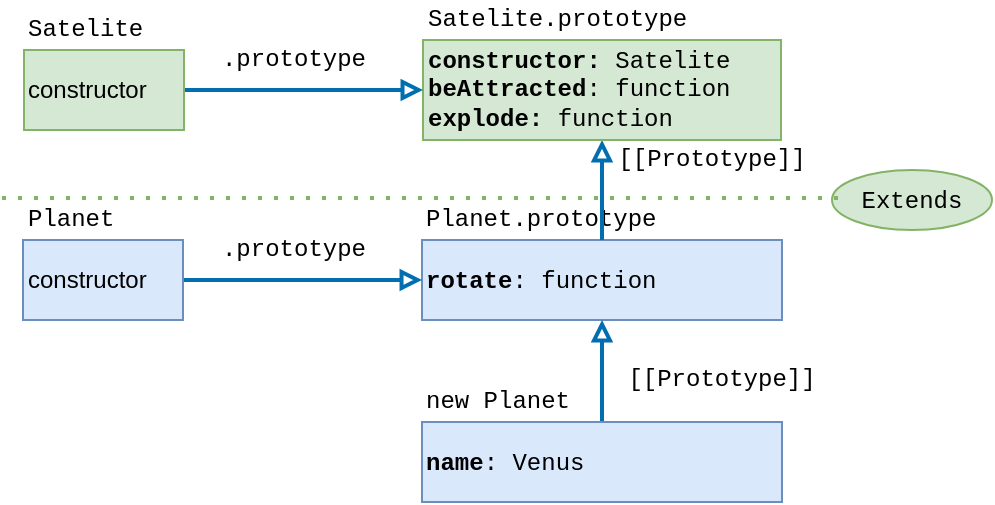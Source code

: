<mxfile version="13.9.2" type="device"><diagram id="G4lC8IHX1gQXWufbDAQG" name="Page-1"><mxGraphModel dx="1422" dy="800" grid="1" gridSize="10" guides="1" tooltips="1" connect="1" arrows="1" fold="1" page="1" pageScale="1" pageWidth="850" pageHeight="1100" math="0" shadow="0"><root><mxCell id="0"/><mxCell id="1" parent="0"/><mxCell id="G-QbIk06dg5OsIXDpbq2-18" value="&lt;font face=&quot;Courier New&quot;&gt;Extends&lt;/font&gt;" style="ellipse;whiteSpace=wrap;html=1;fillColor=#d5e8d4;strokeColor=#82b366;" vertex="1" parent="1"><mxGeometry x="535" y="345" width="80" height="30" as="geometry"/></mxCell><mxCell id="-8d3LaQ3BkcYCHITijcK-1" value="&lt;div align=&quot;left&quot;&gt;&lt;font face=&quot;Courier New&quot;&gt;&lt;b&gt;rotate&lt;/b&gt;: function&lt;br&gt;&lt;/font&gt;&lt;/div&gt;" style="rounded=0;whiteSpace=wrap;html=1;fillColor=#dae8fc;strokeColor=#6c8ebf;align=left;" parent="1" vertex="1"><mxGeometry x="330" y="380" width="180" height="40" as="geometry"/></mxCell><mxCell id="-8d3LaQ3BkcYCHITijcK-2" value="Planet.prototype" style="text;html=1;strokeColor=none;fillColor=none;align=left;verticalAlign=middle;whiteSpace=wrap;rounded=0;fontFamily=Courier New;" parent="1" vertex="1"><mxGeometry x="330" y="360" width="70" height="20" as="geometry"/></mxCell><mxCell id="-8d3LaQ3BkcYCHITijcK-11" style="edgeStyle=orthogonalEdgeStyle;rounded=0;orthogonalLoop=1;jettySize=auto;html=1;exitX=0.5;exitY=0;exitDx=0;exitDy=0;entryX=0.5;entryY=1;entryDx=0;entryDy=0;fontFamily=Courier New;strokeWidth=2;endArrow=block;endFill=0;fillColor=#1ba1e2;strokeColor=#006EAF;" parent="1" edge="1"><mxGeometry relative="1" as="geometry"><mxPoint x="420" y="380" as="sourcePoint"/><mxPoint x="420" y="330" as="targetPoint"/></mxGeometry></mxCell><mxCell id="-8d3LaQ3BkcYCHITijcK-12" value="[[Prototype]]" style="text;html=1;strokeColor=none;fillColor=none;align=center;verticalAlign=middle;whiteSpace=wrap;rounded=0;fontFamily=Courier New;" parent="1" vertex="1"><mxGeometry x="420" y="330" width="110" height="20" as="geometry"/></mxCell><mxCell id="-8d3LaQ3BkcYCHITijcK-14" value="&lt;div&gt;&lt;b&gt;constructor: &lt;/b&gt;Satelite&lt;b&gt;&lt;br&gt;&lt;/b&gt;&lt;/div&gt;&lt;div&gt;&lt;b&gt;beAttracted&lt;/b&gt;: function&lt;/div&gt;&lt;div&gt;&lt;b&gt;explode: &lt;/b&gt;function&lt;br&gt;&lt;/div&gt;" style="rounded=0;whiteSpace=wrap;html=1;fillColor=#d5e8d4;strokeColor=#82b366;align=left;fontFamily=Courier New;" parent="1" vertex="1"><mxGeometry x="330.5" y="280" width="179" height="50" as="geometry"/></mxCell><mxCell id="-8d3LaQ3BkcYCHITijcK-16" value="Satelite.prototype" style="text;html=1;strokeColor=none;fillColor=none;align=left;verticalAlign=middle;whiteSpace=wrap;rounded=0;fontFamily=Courier New;" parent="1" vertex="1"><mxGeometry x="330.5" y="260" width="70" height="20" as="geometry"/></mxCell><mxCell id="G-QbIk06dg5OsIXDpbq2-3" style="edgeStyle=orthogonalEdgeStyle;rounded=0;orthogonalLoop=1;jettySize=auto;html=1;exitX=1;exitY=0.5;exitDx=0;exitDy=0;entryX=0;entryY=0.5;entryDx=0;entryDy=0;strokeWidth=2;fillColor=#1ba1e2;strokeColor=#006EAF;endArrow=block;endFill=0;" edge="1" parent="1" source="G-QbIk06dg5OsIXDpbq2-1" target="-8d3LaQ3BkcYCHITijcK-14"><mxGeometry relative="1" as="geometry"/></mxCell><mxCell id="G-QbIk06dg5OsIXDpbq2-1" value="constructor" style="rounded=0;whiteSpace=wrap;html=1;fillColor=#d5e8d4;strokeColor=#82b366;align=left;" vertex="1" parent="1"><mxGeometry x="131" y="285" width="80" height="40" as="geometry"/></mxCell><mxCell id="G-QbIk06dg5OsIXDpbq2-2" value="Satelite" style="text;html=1;strokeColor=none;fillColor=none;align=left;verticalAlign=middle;whiteSpace=wrap;rounded=0;fontFamily=Courier New;" vertex="1" parent="1"><mxGeometry x="131" y="265" width="70" height="20" as="geometry"/></mxCell><mxCell id="G-QbIk06dg5OsIXDpbq2-4" value=".prototype" style="text;html=1;strokeColor=none;fillColor=none;align=center;verticalAlign=middle;whiteSpace=wrap;rounded=0;fontFamily=Courier New;" vertex="1" parent="1"><mxGeometry x="211" y="280" width="110" height="20" as="geometry"/></mxCell><mxCell id="G-QbIk06dg5OsIXDpbq2-7" style="edgeStyle=orthogonalEdgeStyle;rounded=0;orthogonalLoop=1;jettySize=auto;html=1;exitX=0.5;exitY=0;exitDx=0;exitDy=0;entryX=0.5;entryY=1;entryDx=0;entryDy=0;endArrow=block;endFill=0;strokeWidth=2;fillColor=#1ba1e2;strokeColor=#006EAF;" edge="1" parent="1" source="G-QbIk06dg5OsIXDpbq2-5" target="-8d3LaQ3BkcYCHITijcK-1"><mxGeometry relative="1" as="geometry"/></mxCell><mxCell id="G-QbIk06dg5OsIXDpbq2-5" value="&lt;div align=&quot;left&quot;&gt;&lt;font face=&quot;Courier New&quot;&gt;&lt;b&gt;name&lt;/b&gt;: Venus&lt;br&gt;&lt;/font&gt;&lt;/div&gt;" style="rounded=0;whiteSpace=wrap;html=1;fillColor=#dae8fc;strokeColor=#6c8ebf;align=left;" vertex="1" parent="1"><mxGeometry x="330" y="471" width="180" height="40" as="geometry"/></mxCell><mxCell id="G-QbIk06dg5OsIXDpbq2-6" value="new Planet" style="text;html=1;strokeColor=none;fillColor=none;align=left;verticalAlign=middle;whiteSpace=wrap;rounded=0;fontFamily=Courier New;" vertex="1" parent="1"><mxGeometry x="330" y="451" width="80.5" height="20" as="geometry"/></mxCell><mxCell id="G-QbIk06dg5OsIXDpbq2-10" style="edgeStyle=orthogonalEdgeStyle;rounded=0;orthogonalLoop=1;jettySize=auto;html=1;exitX=1;exitY=0.5;exitDx=0;exitDy=0;entryX=0;entryY=0.5;entryDx=0;entryDy=0;strokeWidth=2;fillColor=#1ba1e2;strokeColor=#006EAF;endArrow=block;endFill=0;" edge="1" parent="1" source="G-QbIk06dg5OsIXDpbq2-11"><mxGeometry relative="1" as="geometry"><mxPoint x="330" y="400" as="targetPoint"/></mxGeometry></mxCell><mxCell id="G-QbIk06dg5OsIXDpbq2-11" value="constructor" style="rounded=0;whiteSpace=wrap;html=1;fillColor=#dae8fc;strokeColor=#6c8ebf;align=left;" vertex="1" parent="1"><mxGeometry x="130.5" y="380" width="80" height="40" as="geometry"/></mxCell><mxCell id="G-QbIk06dg5OsIXDpbq2-12" value="Planet" style="text;html=1;strokeColor=none;fillColor=none;align=left;verticalAlign=middle;whiteSpace=wrap;rounded=0;fontFamily=Courier New;" vertex="1" parent="1"><mxGeometry x="130.5" y="360" width="70" height="20" as="geometry"/></mxCell><mxCell id="G-QbIk06dg5OsIXDpbq2-13" value=".prototype" style="text;html=1;strokeColor=none;fillColor=none;align=center;verticalAlign=middle;whiteSpace=wrap;rounded=0;fontFamily=Courier New;" vertex="1" parent="1"><mxGeometry x="210.5" y="375" width="110" height="20" as="geometry"/></mxCell><mxCell id="G-QbIk06dg5OsIXDpbq2-14" value="[[Prototype]]" style="text;html=1;strokeColor=none;fillColor=none;align=center;verticalAlign=middle;whiteSpace=wrap;rounded=0;fontFamily=Courier New;" vertex="1" parent="1"><mxGeometry x="425" y="440" width="110" height="20" as="geometry"/></mxCell><mxCell id="G-QbIk06dg5OsIXDpbq2-15" value="" style="endArrow=none;dashed=1;html=1;dashPattern=1 3;strokeWidth=2;fillColor=#d5e8d4;strokeColor=#82b366;" edge="1" parent="1"><mxGeometry width="50" height="50" relative="1" as="geometry"><mxPoint x="120" y="359" as="sourcePoint"/><mxPoint x="540" y="359" as="targetPoint"/></mxGeometry></mxCell></root></mxGraphModel></diagram></mxfile>